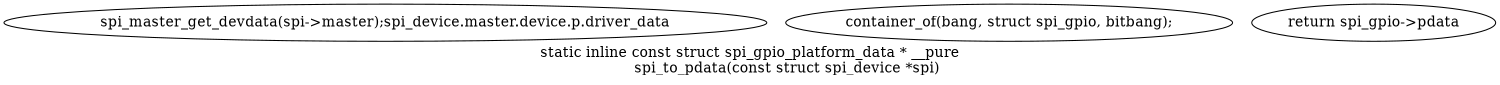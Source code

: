 digraph spi_to_pdata{
        label="static inline const struct spi_gpio_platform_data * __pure
		spi_to_pdata(const struct spi_device *spi)";
		
        size="10,18";
        ratio=filled;
		spi_master_get_devdata[label="spi_master_get_devdata(spi->master);spi_device.master.device.p.driver_data"];
		container_of[label="container_of(bang, struct spi_gpio, bitbang);"];
		return_spi_gpio_pdata[label="return spi_gpio->pdata"];

}

